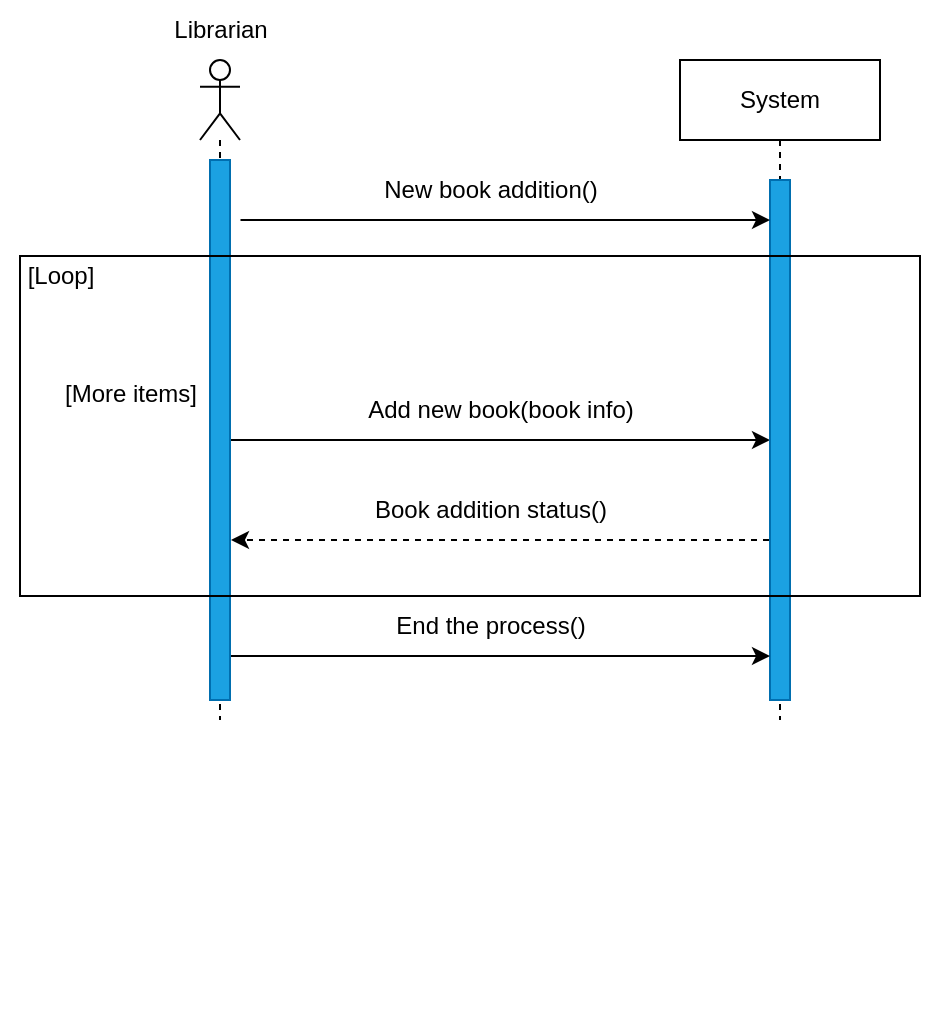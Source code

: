 <mxfile version="24.2.5" type="device">
  <diagram name="Page-1" id="cm-2u6j7JJmSpWIwPnKj">
    <mxGraphModel dx="1036" dy="1441" grid="1" gridSize="10" guides="1" tooltips="1" connect="1" arrows="1" fold="1" page="1" pageScale="1" pageWidth="1169" pageHeight="827" math="0" shadow="0">
      <root>
        <mxCell id="0" />
        <mxCell id="1" parent="0" />
        <mxCell id="hgP5EtpTh-iyFNK-ZhuY-1" value="" style="group" parent="1" vertex="1" connectable="0">
          <mxGeometry x="360" y="-668" width="450" height="510" as="geometry" />
        </mxCell>
        <mxCell id="HkuWQv5Oi5ytf9UjkNgG-29" value="" style="group" parent="hgP5EtpTh-iyFNK-ZhuY-1" vertex="1" connectable="0">
          <mxGeometry x="55" width="395" height="510" as="geometry" />
        </mxCell>
        <mxCell id="HkuWQv5Oi5ytf9UjkNgG-3" value="" style="endArrow=classic;html=1;rounded=0;" parent="HkuWQv5Oi5ytf9UjkNgG-29" edge="1">
          <mxGeometry width="50" height="50" relative="1" as="geometry">
            <mxPoint x="40.5" y="220" as="sourcePoint" />
            <mxPoint x="310" y="220" as="targetPoint" />
          </mxGeometry>
        </mxCell>
        <mxCell id="HkuWQv5Oi5ytf9UjkNgG-11" value="" style="shape=umlLifeline;perimeter=lifelinePerimeter;whiteSpace=wrap;html=1;container=1;dropTarget=0;collapsible=0;recursiveResize=0;outlineConnect=0;portConstraint=eastwest;newEdgeStyle={&quot;curved&quot;:0,&quot;rounded&quot;:0};participant=umlActor;strokeWidth=1;" parent="HkuWQv5Oi5ytf9UjkNgG-29" vertex="1">
          <mxGeometry x="25" y="30" width="20" height="330" as="geometry" />
        </mxCell>
        <mxCell id="HkuWQv5Oi5ytf9UjkNgG-9" value="" style="html=1;points=[[0,0,0,0,5],[0,1,0,0,-5],[1,0,0,0,5],[1,1,0,0,-5]];perimeter=orthogonalPerimeter;outlineConnect=0;targetShapes=umlLifeline;portConstraint=eastwest;newEdgeStyle={&quot;curved&quot;:0,&quot;rounded&quot;:0};container=0;fillColor=#1ba1e2;fontColor=#ffffff;strokeColor=#006EAF;" parent="HkuWQv5Oi5ytf9UjkNgG-11" vertex="1">
          <mxGeometry x="5" y="50" width="10" height="270" as="geometry" />
        </mxCell>
        <mxCell id="HkuWQv5Oi5ytf9UjkNgG-6" value="System" style="shape=umlLifeline;perimeter=lifelinePerimeter;whiteSpace=wrap;html=1;container=0;dropTarget=0;collapsible=0;recursiveResize=0;outlineConnect=0;portConstraint=eastwest;newEdgeStyle={&quot;edgeStyle&quot;:&quot;elbowEdgeStyle&quot;,&quot;elbow&quot;:&quot;vertical&quot;,&quot;curved&quot;:0,&quot;rounded&quot;:0};" parent="HkuWQv5Oi5ytf9UjkNgG-29" vertex="1">
          <mxGeometry x="265" y="30" width="100" height="330" as="geometry" />
        </mxCell>
        <mxCell id="HkuWQv5Oi5ytf9UjkNgG-7" value="" style="html=1;points=[[0,0,0,0,5],[0,1,0,0,-5],[1,0,0,0,5],[1,1,0,0,-5]];perimeter=orthogonalPerimeter;outlineConnect=0;targetShapes=umlLifeline;portConstraint=eastwest;newEdgeStyle={&quot;curved&quot;:0,&quot;rounded&quot;:0};fillColor=#1ba1e2;container=0;fontColor=#ffffff;strokeColor=#006EAF;" parent="HkuWQv5Oi5ytf9UjkNgG-29" vertex="1">
          <mxGeometry x="310" y="90" width="10" height="260" as="geometry" />
        </mxCell>
        <mxCell id="HkuWQv5Oi5ytf9UjkNgG-12" value="Add new book(book info)" style="text;html=1;align=center;verticalAlign=middle;resizable=0;points=[];autosize=1;strokeColor=none;fillColor=none;" parent="HkuWQv5Oi5ytf9UjkNgG-29" vertex="1">
          <mxGeometry x="95" y="190" width="160" height="30" as="geometry" />
        </mxCell>
        <mxCell id="HkuWQv5Oi5ytf9UjkNgG-15" value="Librarian" style="text;html=1;align=center;verticalAlign=middle;resizable=0;points=[];autosize=1;strokeColor=none;fillColor=none;" parent="HkuWQv5Oi5ytf9UjkNgG-29" vertex="1">
          <mxGeometry width="70" height="30" as="geometry" />
        </mxCell>
        <mxCell id="HkuWQv5Oi5ytf9UjkNgG-21" value="Book addition status()" style="text;html=1;align=center;verticalAlign=middle;resizable=0;points=[];autosize=1;strokeColor=none;fillColor=none;" parent="HkuWQv5Oi5ytf9UjkNgG-29" vertex="1">
          <mxGeometry x="100" y="240" width="140" height="30" as="geometry" />
        </mxCell>
        <mxCell id="HkuWQv5Oi5ytf9UjkNgG-22" value="" style="html=1;labelBackgroundColor=#ffffff;startArrow=none;startFill=0;startSize=6;endArrow=classic;endFill=1;endSize=6;jettySize=auto;orthogonalLoop=1;strokeWidth=1;dashed=1;fontSize=14;rounded=0;" parent="HkuWQv5Oi5ytf9UjkNgG-29" edge="1">
          <mxGeometry width="60" height="60" relative="1" as="geometry">
            <mxPoint x="309.5" y="270" as="sourcePoint" />
            <mxPoint x="40.5" y="270.0" as="targetPoint" />
          </mxGeometry>
        </mxCell>
        <mxCell id="HkuWQv5Oi5ytf9UjkNgG-24" value="" style="endArrow=classic;html=1;rounded=0;" parent="HkuWQv5Oi5ytf9UjkNgG-29" edge="1">
          <mxGeometry width="50" height="50" relative="1" as="geometry">
            <mxPoint x="45.25" y="110" as="sourcePoint" />
            <mxPoint x="310" y="110" as="targetPoint" />
          </mxGeometry>
        </mxCell>
        <mxCell id="HkuWQv5Oi5ytf9UjkNgG-25" value="New book addition()" style="text;html=1;align=center;verticalAlign=middle;resizable=0;points=[];autosize=1;strokeColor=none;fillColor=none;" parent="HkuWQv5Oi5ytf9UjkNgG-29" vertex="1">
          <mxGeometry x="105" y="80" width="130" height="30" as="geometry" />
        </mxCell>
        <mxCell id="HkuWQv5Oi5ytf9UjkNgG-32" value="" style="endArrow=classic;html=1;rounded=0;" parent="HkuWQv5Oi5ytf9UjkNgG-29" edge="1">
          <mxGeometry width="50" height="50" relative="1" as="geometry">
            <mxPoint x="40.5" y="328" as="sourcePoint" />
            <mxPoint x="310" y="328" as="targetPoint" />
          </mxGeometry>
        </mxCell>
        <mxCell id="HkuWQv5Oi5ytf9UjkNgG-33" value="End the process()" style="text;html=1;align=center;verticalAlign=middle;resizable=0;points=[];autosize=1;strokeColor=none;fillColor=none;" parent="HkuWQv5Oi5ytf9UjkNgG-29" vertex="1">
          <mxGeometry x="110" y="298" width="120" height="30" as="geometry" />
        </mxCell>
        <mxCell id="HkuWQv5Oi5ytf9UjkNgG-26" value="" style="rounded=0;whiteSpace=wrap;html=1;fillColor=none;movable=1;resizable=1;rotatable=1;deletable=1;editable=1;locked=0;connectable=1;" parent="HkuWQv5Oi5ytf9UjkNgG-29" vertex="1">
          <mxGeometry x="-65" y="128" width="450" height="170" as="geometry" />
        </mxCell>
        <mxCell id="HkuWQv5Oi5ytf9UjkNgG-27" value="[Loop]" style="text;html=1;align=center;verticalAlign=middle;resizable=0;points=[];autosize=1;strokeColor=none;fillColor=none;" parent="HkuWQv5Oi5ytf9UjkNgG-29" vertex="1">
          <mxGeometry x="-75" y="123" width="60" height="30" as="geometry" />
        </mxCell>
        <mxCell id="HkuWQv5Oi5ytf9UjkNgG-31" value="[More items]" style="text;html=1;align=center;verticalAlign=middle;resizable=0;points=[];autosize=1;strokeColor=none;fillColor=none;" parent="hgP5EtpTh-iyFNK-ZhuY-1" vertex="1">
          <mxGeometry y="182" width="90" height="30" as="geometry" />
        </mxCell>
      </root>
    </mxGraphModel>
  </diagram>
</mxfile>
